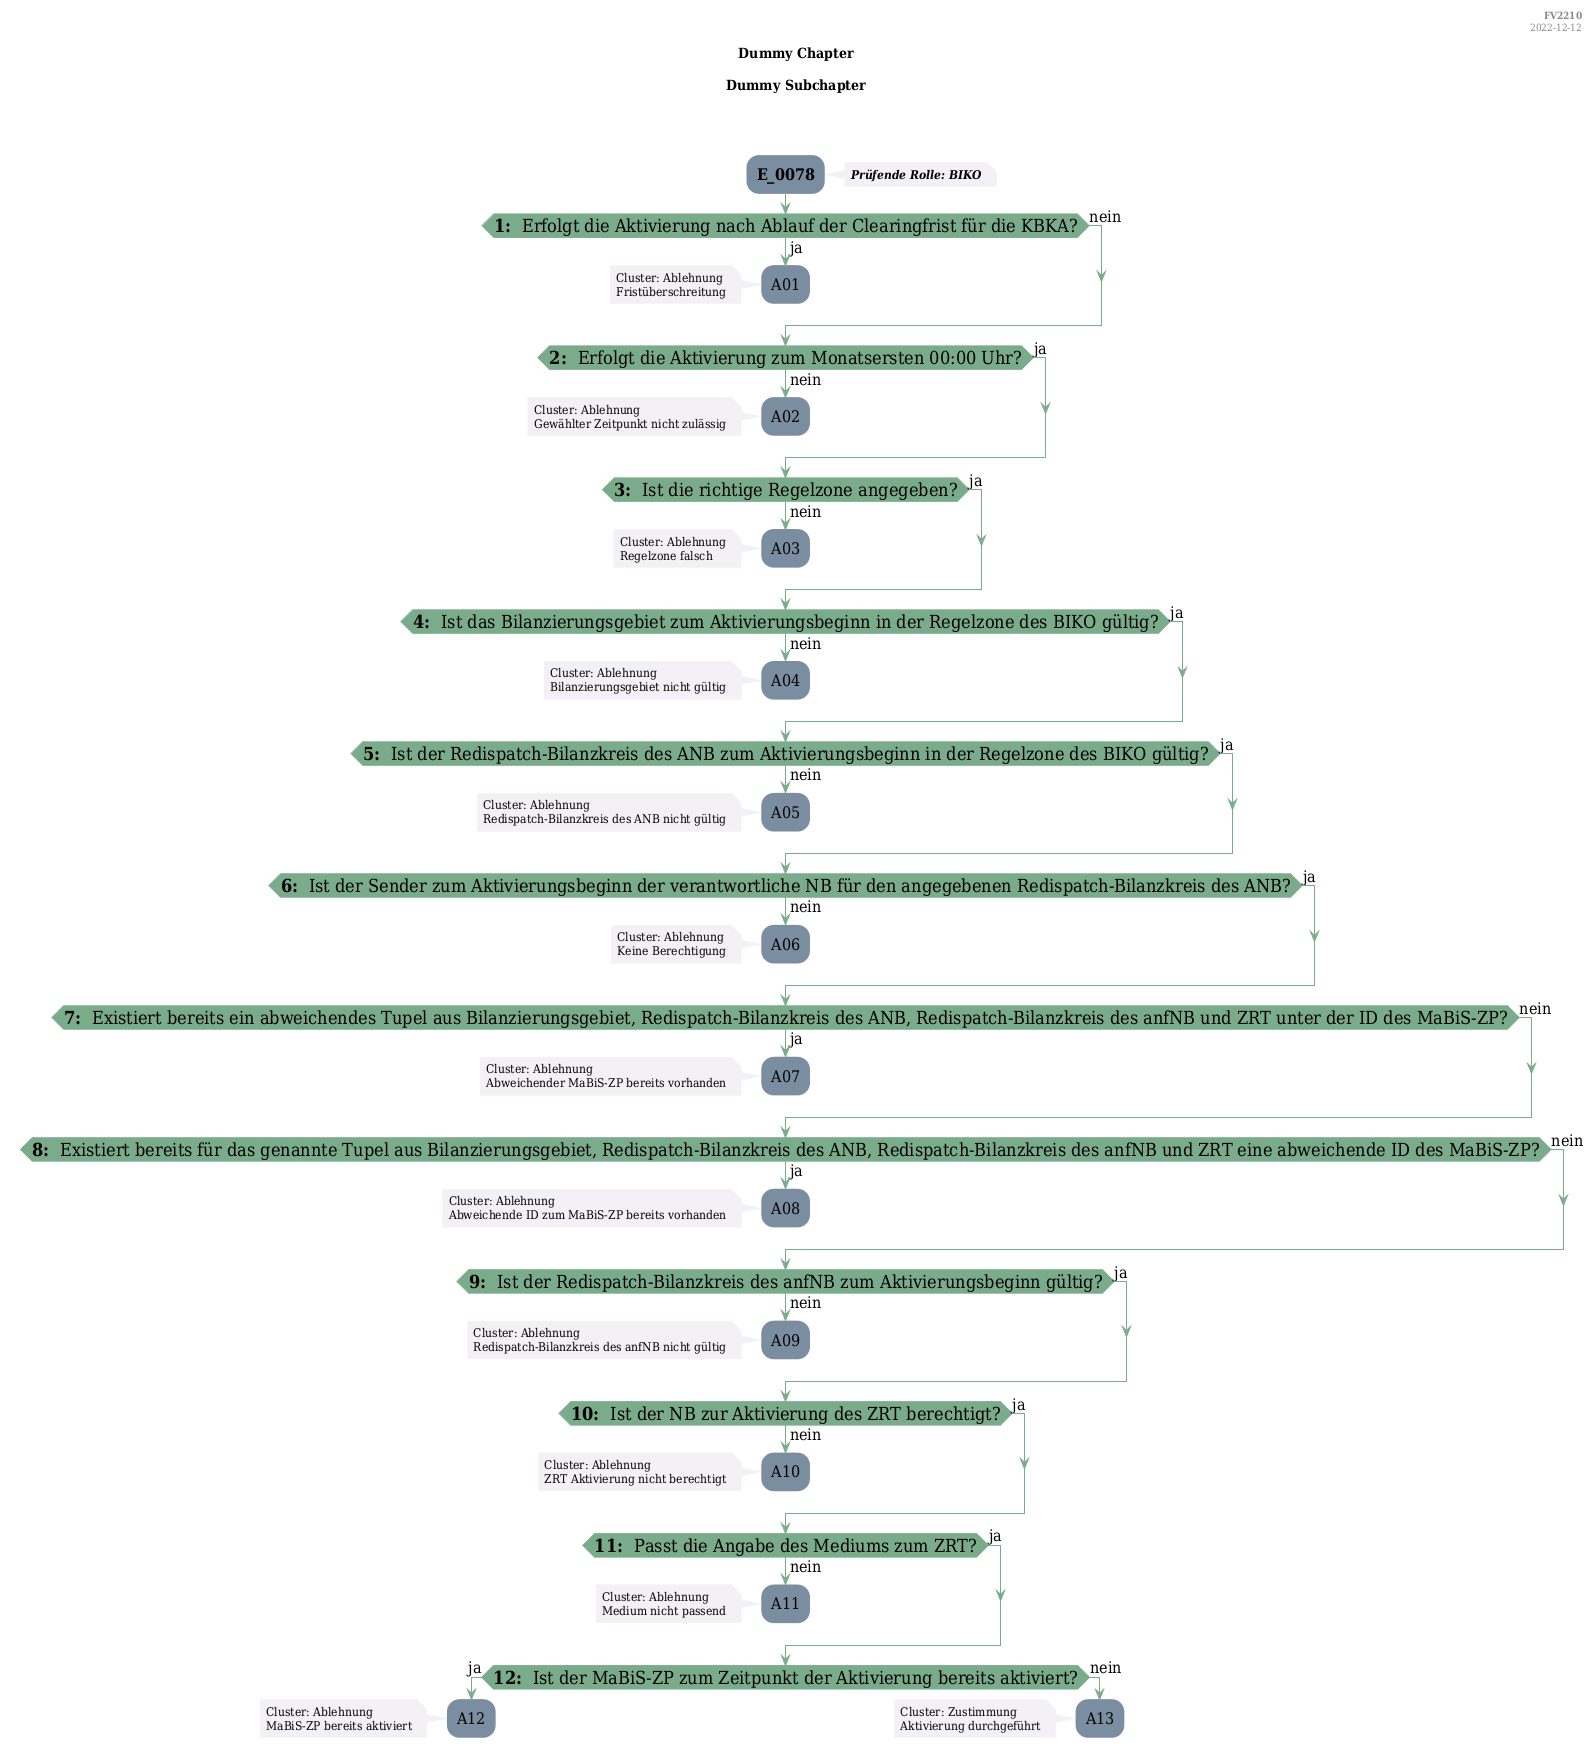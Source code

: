 @startuml
skinparam Shadowing false
skinparam NoteBorderColor #f3f1f6
skinparam NoteBackgroundColor #f3f1f6
skinparam NoteFontSize 12
skinparam ActivityBorderColor none
skinparam ActivityBackgroundColor #7a8da1
skinparam ActivityFontSize 16
skinparam ArrowColor #7aab8a
skinparam ArrowFontSize 16
skinparam ActivityDiamondBackgroundColor #7aab8a
skinparam ActivityDiamondBorderColor #7aab8a
skinparam ActivityDiamondFontSize 18
skinparam defaultFontName DejaVu Serif Condensed
skinparam ActivityEndColor #669580

header
<b>FV2210
2022-12-12
endheader

title
Dummy Chapter

Dummy Subchapter



end title
:<b>E_0078</b>;
note right
<b><i>Prüfende Rolle: BIKO
end note

if (<b>1: </b> Erfolgt die Aktivierung nach Ablauf der Clearingfrist für die KBKA?) then (ja)
    :A01;
    note left
        Cluster: Ablehnung
        Fristüberschreitung
    endnote
    kill;
else (nein)
endif
if (<b>2: </b> Erfolgt die Aktivierung zum Monatsersten 00:00 Uhr?) then (ja)
else (nein)
    :A02;
    note left
        Cluster: Ablehnung
        Gewählter Zeitpunkt nicht zulässig
    endnote
    kill;
endif
if (<b>3: </b> Ist die richtige Regelzone angegeben?) then (ja)
else (nein)
    :A03;
    note left
        Cluster: Ablehnung
        Regelzone falsch
    endnote
    kill;
endif
if (<b>4: </b> Ist das Bilanzierungsgebiet zum Aktivierungsbeginn in der Regelzone des BIKO gültig?) then (ja)
else (nein)
    :A04;
    note left
        Cluster: Ablehnung
        Bilanzierungsgebiet nicht gültig
    endnote
    kill;
endif
if (<b>5: </b> Ist der Redispatch-Bilanzkreis des ANB zum Aktivierungsbeginn in der Regelzone des BIKO gültig?) then (ja)
else (nein)
    :A05;
    note left
        Cluster: Ablehnung
        Redispatch-Bilanzkreis des ANB nicht gültig
    endnote
    kill;
endif
if (<b>6: </b> Ist der Sender zum Aktivierungsbeginn der verantwortliche NB für den angegebenen Redispatch-Bilanzkreis des ANB?) then (ja)
else (nein)
    :A06;
    note left
        Cluster: Ablehnung
        Keine Berechtigung
    endnote
    kill;
endif
if (<b>7: </b> Existiert bereits ein abweichendes Tupel aus Bilanzierungsgebiet, Redispatch-Bilanzkreis des ANB, Redispatch-Bilanzkreis des anfNB und ZRT unter der ID des MaBiS-ZP?) then (ja)
    :A07;
    note left
        Cluster: Ablehnung
        Abweichender MaBiS-ZP bereits vorhanden
    endnote
    kill;
else (nein)
endif
if (<b>8: </b> Existiert bereits für das genannte Tupel aus Bilanzierungsgebiet, Redispatch-Bilanzkreis des ANB, Redispatch-Bilanzkreis des anfNB und ZRT eine abweichende ID des MaBiS-ZP?) then (ja)
    :A08;
    note left
        Cluster: Ablehnung
        Abweichende ID zum MaBiS-ZP bereits vorhanden
    endnote
    kill;
else (nein)
endif
if (<b>9: </b> Ist der Redispatch-Bilanzkreis des anfNB zum Aktivierungsbeginn gültig?) then (ja)
else (nein)
    :A09;
    note left
        Cluster: Ablehnung
        Redispatch-Bilanzkreis des anfNB nicht gültig
    endnote
    kill;
endif
if (<b>10: </b> Ist der NB zur Aktivierung des ZRT berechtigt?) then (ja)
else (nein)
    :A10;
    note left
        Cluster: Ablehnung
        ZRT Aktivierung nicht berechtigt
    endnote
    kill;
endif
if (<b>11: </b> Passt die Angabe des Mediums zum ZRT?) then (ja)
else (nein)
    :A11;
    note left
        Cluster: Ablehnung
        Medium nicht passend
    endnote
    kill;
endif
if (<b>12: </b> Ist der MaBiS-ZP zum Zeitpunkt der Aktivierung bereits aktiviert?) then (ja)
    :A12;
    note left
        Cluster: Ablehnung
        MaBiS-ZP bereits aktiviert
    endnote
    kill;
else (nein)
    :A13;
    note left
        Cluster: Zustimmung
        Aktivierung durchgeführt
    endnote
    kill;
endif

@enduml
